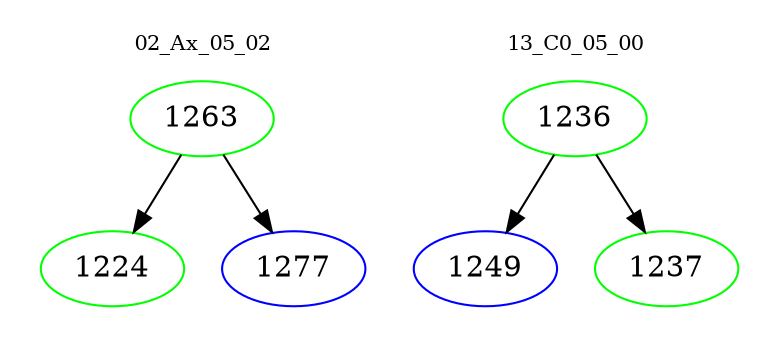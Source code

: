 digraph{
subgraph cluster_0 {
color = white
label = "02_Ax_05_02";
fontsize=10;
T0_1263 [label="1263", color="green"]
T0_1263 -> T0_1224 [color="black"]
T0_1224 [label="1224", color="green"]
T0_1263 -> T0_1277 [color="black"]
T0_1277 [label="1277", color="blue"]
}
subgraph cluster_1 {
color = white
label = "13_C0_05_00";
fontsize=10;
T1_1236 [label="1236", color="green"]
T1_1236 -> T1_1249 [color="black"]
T1_1249 [label="1249", color="blue"]
T1_1236 -> T1_1237 [color="black"]
T1_1237 [label="1237", color="green"]
}
}
